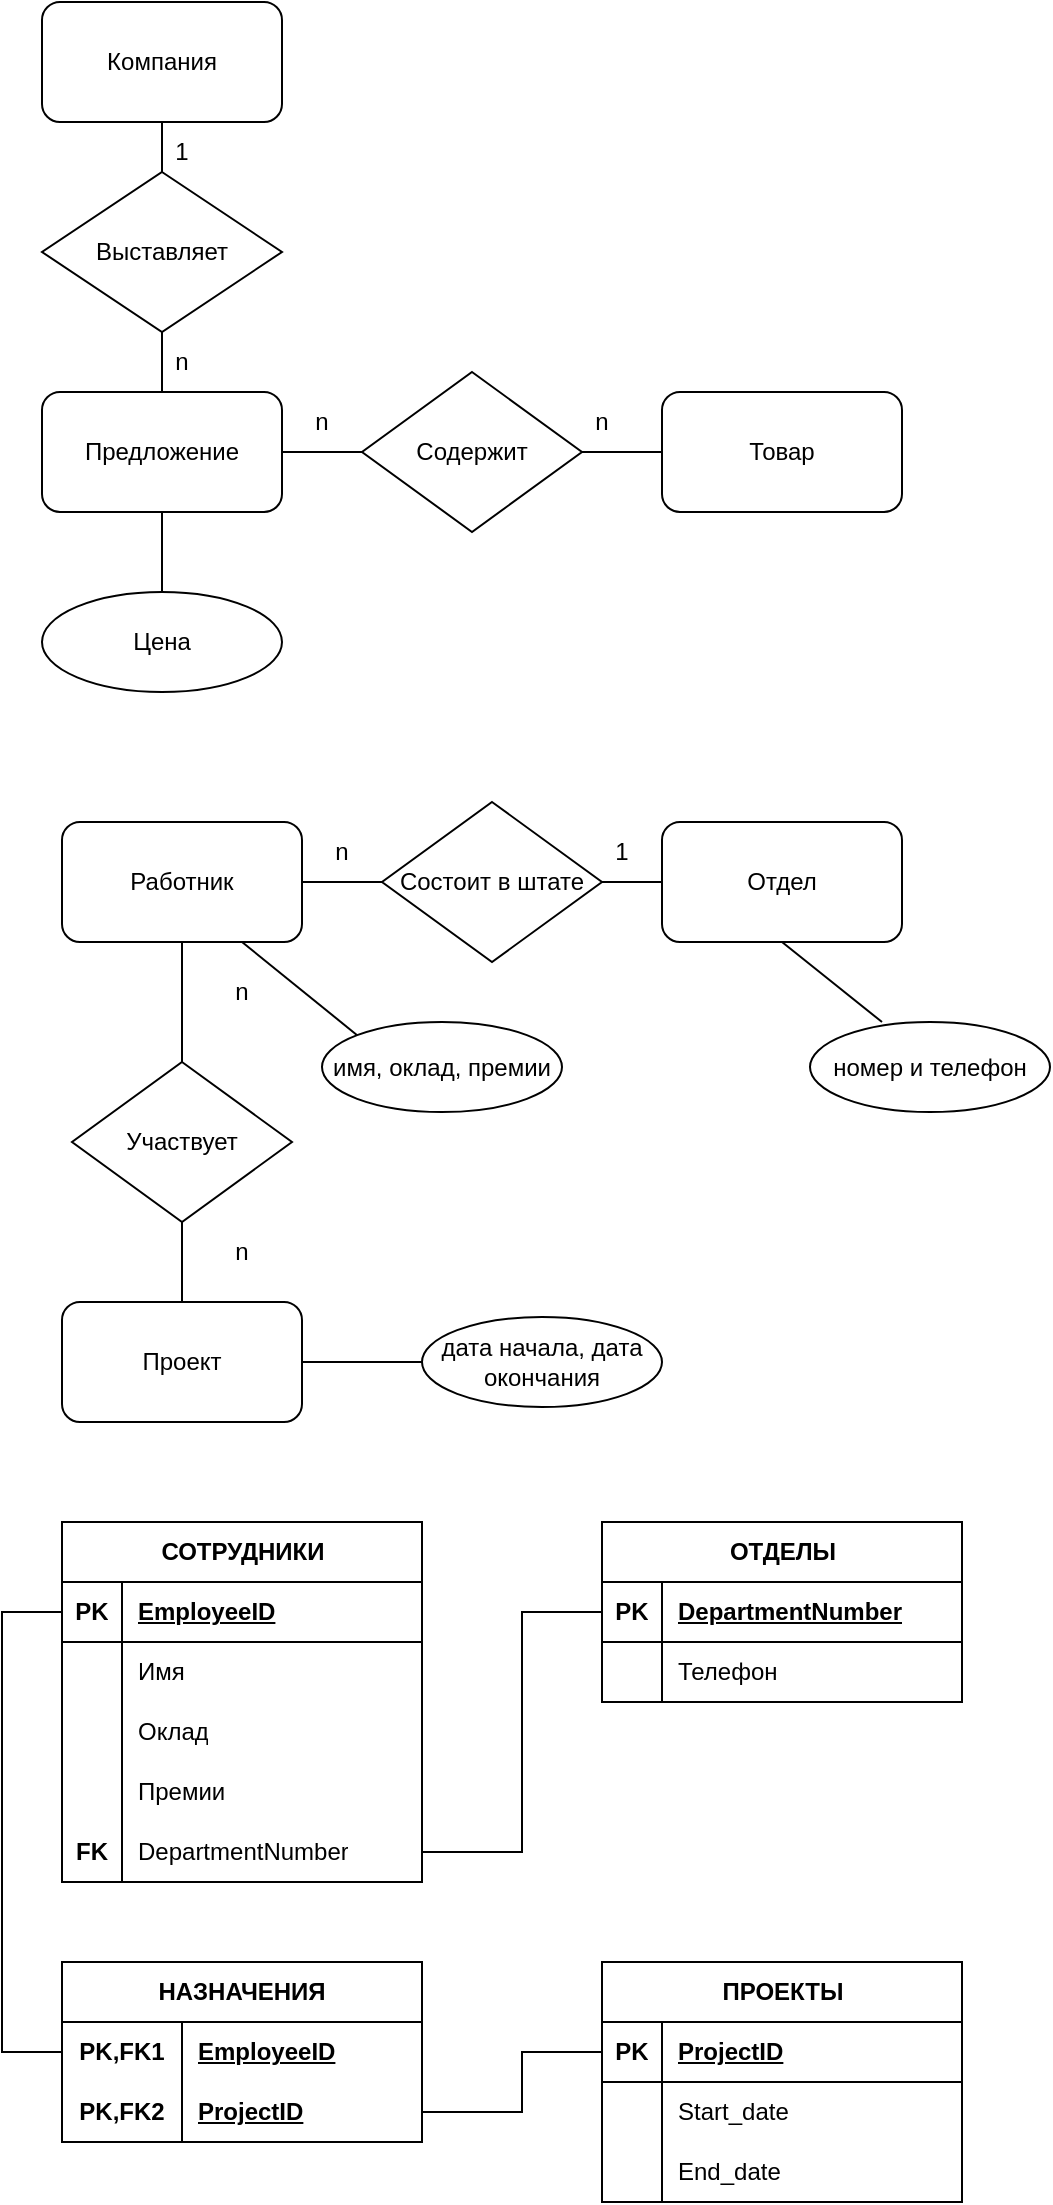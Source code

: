 <mxfile version="22.0.8" type="github">
  <diagram name="Страница — 1" id="UUHX7JxRskMSuQOFCscj">
    <mxGraphModel dx="759" dy="450" grid="1" gridSize="10" guides="1" tooltips="1" connect="1" arrows="1" fold="1" page="1" pageScale="1" pageWidth="827" pageHeight="1169" math="0" shadow="0">
      <root>
        <mxCell id="0" />
        <mxCell id="1" parent="0" />
        <mxCell id="3q322_CQMZ6XICB3UxB8-2" value="" style="rounded=1;whiteSpace=wrap;html=1;" vertex="1" parent="1">
          <mxGeometry x="30" y="30" width="120" height="60" as="geometry" />
        </mxCell>
        <mxCell id="3q322_CQMZ6XICB3UxB8-3" value="" style="rhombus;whiteSpace=wrap;html=1;" vertex="1" parent="1">
          <mxGeometry x="30" y="115" width="120" height="80" as="geometry" />
        </mxCell>
        <mxCell id="3q322_CQMZ6XICB3UxB8-4" value="Предложение" style="rounded=1;whiteSpace=wrap;html=1;" vertex="1" parent="1">
          <mxGeometry x="30" y="225" width="120" height="60" as="geometry" />
        </mxCell>
        <mxCell id="3q322_CQMZ6XICB3UxB8-5" value="Товар" style="rounded=1;whiteSpace=wrap;html=1;" vertex="1" parent="1">
          <mxGeometry x="340" y="225" width="120" height="60" as="geometry" />
        </mxCell>
        <mxCell id="3q322_CQMZ6XICB3UxB8-6" value="Содержит" style="rhombus;whiteSpace=wrap;html=1;" vertex="1" parent="1">
          <mxGeometry x="190" y="215" width="110" height="80" as="geometry" />
        </mxCell>
        <mxCell id="3q322_CQMZ6XICB3UxB8-8" value="" style="ellipse;whiteSpace=wrap;html=1;" vertex="1" parent="1">
          <mxGeometry x="30" y="325" width="120" height="50" as="geometry" />
        </mxCell>
        <mxCell id="3q322_CQMZ6XICB3UxB8-11" value="" style="endArrow=none;html=1;rounded=0;entryX=0.5;entryY=1;entryDx=0;entryDy=0;exitX=0.5;exitY=0;exitDx=0;exitDy=0;" edge="1" parent="1" source="3q322_CQMZ6XICB3UxB8-3" target="3q322_CQMZ6XICB3UxB8-2">
          <mxGeometry width="50" height="50" relative="1" as="geometry">
            <mxPoint x="190" y="180" as="sourcePoint" />
            <mxPoint x="240" y="130" as="targetPoint" />
          </mxGeometry>
        </mxCell>
        <mxCell id="3q322_CQMZ6XICB3UxB8-12" value="" style="endArrow=none;html=1;rounded=0;entryX=0.5;entryY=1;entryDx=0;entryDy=0;" edge="1" parent="1" source="3q322_CQMZ6XICB3UxB8-4" target="3q322_CQMZ6XICB3UxB8-3">
          <mxGeometry width="50" height="50" relative="1" as="geometry">
            <mxPoint x="70" y="245" as="sourcePoint" />
            <mxPoint x="120" y="195" as="targetPoint" />
          </mxGeometry>
        </mxCell>
        <mxCell id="3q322_CQMZ6XICB3UxB8-13" value="" style="endArrow=none;html=1;rounded=0;entryX=0;entryY=0.5;entryDx=0;entryDy=0;exitX=1;exitY=0.5;exitDx=0;exitDy=0;" edge="1" parent="1" source="3q322_CQMZ6XICB3UxB8-4" target="3q322_CQMZ6XICB3UxB8-6">
          <mxGeometry width="50" height="50" relative="1" as="geometry">
            <mxPoint x="70" y="205" as="sourcePoint" />
            <mxPoint x="120" y="155" as="targetPoint" />
          </mxGeometry>
        </mxCell>
        <mxCell id="3q322_CQMZ6XICB3UxB8-14" value="" style="endArrow=none;html=1;rounded=0;entryX=0;entryY=0.5;entryDx=0;entryDy=0;exitX=1;exitY=0.5;exitDx=0;exitDy=0;" edge="1" parent="1" source="3q322_CQMZ6XICB3UxB8-6" target="3q322_CQMZ6XICB3UxB8-5">
          <mxGeometry width="50" height="50" relative="1" as="geometry">
            <mxPoint x="70" y="205" as="sourcePoint" />
            <mxPoint x="120" y="155" as="targetPoint" />
          </mxGeometry>
        </mxCell>
        <mxCell id="3q322_CQMZ6XICB3UxB8-15" value="" style="endArrow=none;html=1;rounded=0;entryX=0.5;entryY=1;entryDx=0;entryDy=0;exitX=0.5;exitY=0;exitDx=0;exitDy=0;" edge="1" parent="1" source="3q322_CQMZ6XICB3UxB8-8" target="3q322_CQMZ6XICB3UxB8-4">
          <mxGeometry width="50" height="50" relative="1" as="geometry">
            <mxPoint x="70" y="205" as="sourcePoint" />
            <mxPoint x="120" y="155" as="targetPoint" />
          </mxGeometry>
        </mxCell>
        <mxCell id="3q322_CQMZ6XICB3UxB8-16" value="Компания" style="text;html=1;strokeColor=none;fillColor=none;align=center;verticalAlign=middle;whiteSpace=wrap;rounded=0;" vertex="1" parent="1">
          <mxGeometry x="60" y="45" width="60" height="30" as="geometry" />
        </mxCell>
        <mxCell id="3q322_CQMZ6XICB3UxB8-17" value="Выставляет" style="text;html=1;strokeColor=none;fillColor=none;align=center;verticalAlign=middle;whiteSpace=wrap;rounded=0;" vertex="1" parent="1">
          <mxGeometry x="60" y="140" width="60" height="30" as="geometry" />
        </mxCell>
        <mxCell id="3q322_CQMZ6XICB3UxB8-18" value="1" style="text;html=1;strokeColor=none;fillColor=none;align=center;verticalAlign=middle;whiteSpace=wrap;rounded=0;" vertex="1" parent="1">
          <mxGeometry x="70" y="90" width="60" height="30" as="geometry" />
        </mxCell>
        <mxCell id="3q322_CQMZ6XICB3UxB8-19" value="n" style="text;html=1;strokeColor=none;fillColor=none;align=center;verticalAlign=middle;whiteSpace=wrap;rounded=0;" vertex="1" parent="1">
          <mxGeometry x="70" y="195" width="60" height="30" as="geometry" />
        </mxCell>
        <mxCell id="3q322_CQMZ6XICB3UxB8-20" value="Цена" style="text;html=1;strokeColor=none;fillColor=none;align=center;verticalAlign=middle;whiteSpace=wrap;rounded=0;" vertex="1" parent="1">
          <mxGeometry x="60" y="335" width="60" height="30" as="geometry" />
        </mxCell>
        <mxCell id="3q322_CQMZ6XICB3UxB8-21" value="n" style="text;html=1;strokeColor=none;fillColor=none;align=center;verticalAlign=middle;whiteSpace=wrap;rounded=0;" vertex="1" parent="1">
          <mxGeometry x="140" y="225" width="60" height="30" as="geometry" />
        </mxCell>
        <mxCell id="3q322_CQMZ6XICB3UxB8-22" value="n" style="text;html=1;strokeColor=none;fillColor=none;align=center;verticalAlign=middle;whiteSpace=wrap;rounded=0;" vertex="1" parent="1">
          <mxGeometry x="280" y="225" width="60" height="30" as="geometry" />
        </mxCell>
        <mxCell id="3q322_CQMZ6XICB3UxB8-23" value="" style="rounded=1;whiteSpace=wrap;html=1;" vertex="1" parent="1">
          <mxGeometry x="40" y="440" width="120" height="60" as="geometry" />
        </mxCell>
        <mxCell id="3q322_CQMZ6XICB3UxB8-24" value="" style="rounded=1;whiteSpace=wrap;html=1;" vertex="1" parent="1">
          <mxGeometry x="340" y="440" width="120" height="60" as="geometry" />
        </mxCell>
        <mxCell id="3q322_CQMZ6XICB3UxB8-25" value="Состоит в штате" style="rhombus;whiteSpace=wrap;html=1;" vertex="1" parent="1">
          <mxGeometry x="200" y="430" width="110" height="80" as="geometry" />
        </mxCell>
        <mxCell id="3q322_CQMZ6XICB3UxB8-26" value="" style="endArrow=none;html=1;rounded=0;entryX=0;entryY=0.5;entryDx=0;entryDy=0;" edge="1" parent="1" target="3q322_CQMZ6XICB3UxB8-25">
          <mxGeometry width="50" height="50" relative="1" as="geometry">
            <mxPoint x="160" y="470" as="sourcePoint" />
            <mxPoint x="120" y="400" as="targetPoint" />
          </mxGeometry>
        </mxCell>
        <mxCell id="3q322_CQMZ6XICB3UxB8-27" value="" style="endArrow=none;html=1;rounded=0;entryX=0;entryY=0.5;entryDx=0;entryDy=0;exitX=1;exitY=0.5;exitDx=0;exitDy=0;" edge="1" parent="1" source="3q322_CQMZ6XICB3UxB8-25" target="3q322_CQMZ6XICB3UxB8-24">
          <mxGeometry width="50" height="50" relative="1" as="geometry">
            <mxPoint x="70" y="450" as="sourcePoint" />
            <mxPoint x="120" y="400" as="targetPoint" />
          </mxGeometry>
        </mxCell>
        <mxCell id="3q322_CQMZ6XICB3UxB8-28" value="Работник" style="text;html=1;strokeColor=none;fillColor=none;align=center;verticalAlign=middle;whiteSpace=wrap;rounded=0;" vertex="1" parent="1">
          <mxGeometry x="70" y="455" width="60" height="30" as="geometry" />
        </mxCell>
        <mxCell id="3q322_CQMZ6XICB3UxB8-29" value="Отдел" style="text;html=1;strokeColor=none;fillColor=none;align=center;verticalAlign=middle;whiteSpace=wrap;rounded=0;" vertex="1" parent="1">
          <mxGeometry x="370" y="455" width="60" height="30" as="geometry" />
        </mxCell>
        <mxCell id="3q322_CQMZ6XICB3UxB8-30" value="" style="endArrow=none;html=1;rounded=0;entryX=0.5;entryY=1;entryDx=0;entryDy=0;" edge="1" parent="1" target="3q322_CQMZ6XICB3UxB8-23">
          <mxGeometry width="50" height="50" relative="1" as="geometry">
            <mxPoint x="100" y="560" as="sourcePoint" />
            <mxPoint x="120" y="400" as="targetPoint" />
          </mxGeometry>
        </mxCell>
        <mxCell id="3q322_CQMZ6XICB3UxB8-31" value="" style="rhombus;whiteSpace=wrap;html=1;" vertex="1" parent="1">
          <mxGeometry x="45" y="560" width="110" height="80" as="geometry" />
        </mxCell>
        <mxCell id="3q322_CQMZ6XICB3UxB8-32" value="" style="endArrow=none;html=1;rounded=0;entryX=0.5;entryY=1;entryDx=0;entryDy=0;" edge="1" parent="1" target="3q322_CQMZ6XICB3UxB8-31">
          <mxGeometry width="50" height="50" relative="1" as="geometry">
            <mxPoint x="100" y="690" as="sourcePoint" />
            <mxPoint x="120" y="640" as="targetPoint" />
          </mxGeometry>
        </mxCell>
        <mxCell id="3q322_CQMZ6XICB3UxB8-33" value="Участвует" style="text;html=1;strokeColor=none;fillColor=none;align=center;verticalAlign=middle;whiteSpace=wrap;rounded=0;" vertex="1" parent="1">
          <mxGeometry x="70" y="585" width="60" height="30" as="geometry" />
        </mxCell>
        <mxCell id="3q322_CQMZ6XICB3UxB8-34" value="" style="rounded=1;whiteSpace=wrap;html=1;" vertex="1" parent="1">
          <mxGeometry x="40" y="680" width="120" height="60" as="geometry" />
        </mxCell>
        <mxCell id="3q322_CQMZ6XICB3UxB8-35" value="Проект" style="text;html=1;strokeColor=none;fillColor=none;align=center;verticalAlign=middle;whiteSpace=wrap;rounded=0;" vertex="1" parent="1">
          <mxGeometry x="70" y="695" width="60" height="30" as="geometry" />
        </mxCell>
        <mxCell id="3q322_CQMZ6XICB3UxB8-36" value="n" style="text;html=1;strokeColor=none;fillColor=none;align=center;verticalAlign=middle;whiteSpace=wrap;rounded=0;" vertex="1" parent="1">
          <mxGeometry x="150" y="440" width="60" height="30" as="geometry" />
        </mxCell>
        <mxCell id="3q322_CQMZ6XICB3UxB8-37" value="1" style="text;html=1;strokeColor=none;fillColor=none;align=center;verticalAlign=middle;whiteSpace=wrap;rounded=0;" vertex="1" parent="1">
          <mxGeometry x="290" y="440" width="60" height="30" as="geometry" />
        </mxCell>
        <mxCell id="3q322_CQMZ6XICB3UxB8-38" value="n" style="text;html=1;strokeColor=none;fillColor=none;align=center;verticalAlign=middle;whiteSpace=wrap;rounded=0;" vertex="1" parent="1">
          <mxGeometry x="100" y="510" width="60" height="30" as="geometry" />
        </mxCell>
        <mxCell id="3q322_CQMZ6XICB3UxB8-39" value="n" style="text;html=1;strokeColor=none;fillColor=none;align=center;verticalAlign=middle;whiteSpace=wrap;rounded=0;" vertex="1" parent="1">
          <mxGeometry x="100" y="640" width="60" height="30" as="geometry" />
        </mxCell>
        <mxCell id="3q322_CQMZ6XICB3UxB8-40" value="имя, оклад, премии" style="ellipse;whiteSpace=wrap;html=1;" vertex="1" parent="1">
          <mxGeometry x="170" y="540" width="120" height="45" as="geometry" />
        </mxCell>
        <mxCell id="3q322_CQMZ6XICB3UxB8-41" value="" style="endArrow=none;html=1;rounded=0;entryX=0.75;entryY=1;entryDx=0;entryDy=0;exitX=0;exitY=0;exitDx=0;exitDy=0;" edge="1" parent="1" source="3q322_CQMZ6XICB3UxB8-40" target="3q322_CQMZ6XICB3UxB8-23">
          <mxGeometry width="50" height="50" relative="1" as="geometry">
            <mxPoint x="70" y="600" as="sourcePoint" />
            <mxPoint x="120" y="550" as="targetPoint" />
          </mxGeometry>
        </mxCell>
        <mxCell id="3q322_CQMZ6XICB3UxB8-43" value="" style="endArrow=none;html=1;rounded=0;entryX=0.5;entryY=1;entryDx=0;entryDy=0;" edge="1" parent="1" target="3q322_CQMZ6XICB3UxB8-24">
          <mxGeometry width="50" height="50" relative="1" as="geometry">
            <mxPoint x="450" y="540" as="sourcePoint" />
            <mxPoint x="120" y="550" as="targetPoint" />
          </mxGeometry>
        </mxCell>
        <mxCell id="3q322_CQMZ6XICB3UxB8-44" value="номер и телефон" style="ellipse;whiteSpace=wrap;html=1;" vertex="1" parent="1">
          <mxGeometry x="414" y="540" width="120" height="45" as="geometry" />
        </mxCell>
        <mxCell id="3q322_CQMZ6XICB3UxB8-45" value="дата начала, дата окончания" style="ellipse;whiteSpace=wrap;html=1;" vertex="1" parent="1">
          <mxGeometry x="220" y="687.5" width="120" height="45" as="geometry" />
        </mxCell>
        <mxCell id="3q322_CQMZ6XICB3UxB8-46" value="" style="endArrow=none;html=1;rounded=0;entryX=0;entryY=0.5;entryDx=0;entryDy=0;exitX=1;exitY=0.5;exitDx=0;exitDy=0;" edge="1" parent="1" source="3q322_CQMZ6XICB3UxB8-34" target="3q322_CQMZ6XICB3UxB8-45">
          <mxGeometry width="50" height="50" relative="1" as="geometry">
            <mxPoint x="140" y="720" as="sourcePoint" />
            <mxPoint x="190" y="670" as="targetPoint" />
          </mxGeometry>
        </mxCell>
        <mxCell id="3q322_CQMZ6XICB3UxB8-47" value="СОТРУДНИКИ" style="shape=table;startSize=30;container=1;collapsible=1;childLayout=tableLayout;fixedRows=1;rowLines=0;fontStyle=1;align=center;resizeLast=1;html=1;" vertex="1" parent="1">
          <mxGeometry x="40" y="790" width="180" height="180" as="geometry">
            <mxRectangle x="40" y="790" width="70" height="30" as="alternateBounds" />
          </mxGeometry>
        </mxCell>
        <mxCell id="3q322_CQMZ6XICB3UxB8-48" value="" style="shape=tableRow;horizontal=0;startSize=0;swimlaneHead=0;swimlaneBody=0;fillColor=none;collapsible=0;dropTarget=0;points=[[0,0.5],[1,0.5]];portConstraint=eastwest;top=0;left=0;right=0;bottom=1;" vertex="1" parent="3q322_CQMZ6XICB3UxB8-47">
          <mxGeometry y="30" width="180" height="30" as="geometry" />
        </mxCell>
        <mxCell id="3q322_CQMZ6XICB3UxB8-49" value="PK" style="shape=partialRectangle;connectable=0;fillColor=none;top=0;left=0;bottom=0;right=0;fontStyle=1;overflow=hidden;whiteSpace=wrap;html=1;" vertex="1" parent="3q322_CQMZ6XICB3UxB8-48">
          <mxGeometry width="30" height="30" as="geometry">
            <mxRectangle width="30" height="30" as="alternateBounds" />
          </mxGeometry>
        </mxCell>
        <mxCell id="3q322_CQMZ6XICB3UxB8-50" value="EmployeeID" style="shape=partialRectangle;connectable=0;fillColor=none;top=0;left=0;bottom=0;right=0;align=left;spacingLeft=6;fontStyle=5;overflow=hidden;whiteSpace=wrap;html=1;" vertex="1" parent="3q322_CQMZ6XICB3UxB8-48">
          <mxGeometry x="30" width="150" height="30" as="geometry">
            <mxRectangle width="150" height="30" as="alternateBounds" />
          </mxGeometry>
        </mxCell>
        <mxCell id="3q322_CQMZ6XICB3UxB8-51" value="" style="shape=tableRow;horizontal=0;startSize=0;swimlaneHead=0;swimlaneBody=0;fillColor=none;collapsible=0;dropTarget=0;points=[[0,0.5],[1,0.5]];portConstraint=eastwest;top=0;left=0;right=0;bottom=0;" vertex="1" parent="3q322_CQMZ6XICB3UxB8-47">
          <mxGeometry y="60" width="180" height="30" as="geometry" />
        </mxCell>
        <mxCell id="3q322_CQMZ6XICB3UxB8-52" value="" style="shape=partialRectangle;connectable=0;fillColor=none;top=0;left=0;bottom=0;right=0;editable=1;overflow=hidden;whiteSpace=wrap;html=1;" vertex="1" parent="3q322_CQMZ6XICB3UxB8-51">
          <mxGeometry width="30" height="30" as="geometry">
            <mxRectangle width="30" height="30" as="alternateBounds" />
          </mxGeometry>
        </mxCell>
        <mxCell id="3q322_CQMZ6XICB3UxB8-53" value="Имя" style="shape=partialRectangle;connectable=0;fillColor=none;top=0;left=0;bottom=0;right=0;align=left;spacingLeft=6;overflow=hidden;whiteSpace=wrap;html=1;" vertex="1" parent="3q322_CQMZ6XICB3UxB8-51">
          <mxGeometry x="30" width="150" height="30" as="geometry">
            <mxRectangle width="150" height="30" as="alternateBounds" />
          </mxGeometry>
        </mxCell>
        <mxCell id="3q322_CQMZ6XICB3UxB8-54" value="" style="shape=tableRow;horizontal=0;startSize=0;swimlaneHead=0;swimlaneBody=0;fillColor=none;collapsible=0;dropTarget=0;points=[[0,0.5],[1,0.5]];portConstraint=eastwest;top=0;left=0;right=0;bottom=0;" vertex="1" parent="3q322_CQMZ6XICB3UxB8-47">
          <mxGeometry y="90" width="180" height="30" as="geometry" />
        </mxCell>
        <mxCell id="3q322_CQMZ6XICB3UxB8-55" value="" style="shape=partialRectangle;connectable=0;fillColor=none;top=0;left=0;bottom=0;right=0;editable=1;overflow=hidden;whiteSpace=wrap;html=1;" vertex="1" parent="3q322_CQMZ6XICB3UxB8-54">
          <mxGeometry width="30" height="30" as="geometry">
            <mxRectangle width="30" height="30" as="alternateBounds" />
          </mxGeometry>
        </mxCell>
        <mxCell id="3q322_CQMZ6XICB3UxB8-56" value="Оклад" style="shape=partialRectangle;connectable=0;fillColor=none;top=0;left=0;bottom=0;right=0;align=left;spacingLeft=6;overflow=hidden;whiteSpace=wrap;html=1;" vertex="1" parent="3q322_CQMZ6XICB3UxB8-54">
          <mxGeometry x="30" width="150" height="30" as="geometry">
            <mxRectangle width="150" height="30" as="alternateBounds" />
          </mxGeometry>
        </mxCell>
        <mxCell id="3q322_CQMZ6XICB3UxB8-57" value="" style="shape=tableRow;horizontal=0;startSize=0;swimlaneHead=0;swimlaneBody=0;fillColor=none;collapsible=0;dropTarget=0;points=[[0,0.5],[1,0.5]];portConstraint=eastwest;top=0;left=0;right=0;bottom=0;" vertex="1" parent="3q322_CQMZ6XICB3UxB8-47">
          <mxGeometry y="120" width="180" height="30" as="geometry" />
        </mxCell>
        <mxCell id="3q322_CQMZ6XICB3UxB8-58" value="" style="shape=partialRectangle;connectable=0;fillColor=none;top=0;left=0;bottom=0;right=0;editable=1;overflow=hidden;whiteSpace=wrap;html=1;" vertex="1" parent="3q322_CQMZ6XICB3UxB8-57">
          <mxGeometry width="30" height="30" as="geometry">
            <mxRectangle width="30" height="30" as="alternateBounds" />
          </mxGeometry>
        </mxCell>
        <mxCell id="3q322_CQMZ6XICB3UxB8-59" value="Премии" style="shape=partialRectangle;connectable=0;fillColor=none;top=0;left=0;bottom=0;right=0;align=left;spacingLeft=6;overflow=hidden;whiteSpace=wrap;html=1;" vertex="1" parent="3q322_CQMZ6XICB3UxB8-57">
          <mxGeometry x="30" width="150" height="30" as="geometry">
            <mxRectangle width="150" height="30" as="alternateBounds" />
          </mxGeometry>
        </mxCell>
        <mxCell id="3q322_CQMZ6XICB3UxB8-102" value="" style="shape=tableRow;horizontal=0;startSize=0;swimlaneHead=0;swimlaneBody=0;fillColor=none;collapsible=0;dropTarget=0;points=[[0,0.5],[1,0.5]];portConstraint=eastwest;top=0;left=0;right=0;bottom=0;" vertex="1" parent="3q322_CQMZ6XICB3UxB8-47">
          <mxGeometry y="150" width="180" height="30" as="geometry" />
        </mxCell>
        <mxCell id="3q322_CQMZ6XICB3UxB8-103" value="&lt;b&gt;FK&lt;/b&gt;" style="shape=partialRectangle;connectable=0;fillColor=none;top=0;left=0;bottom=0;right=0;editable=1;overflow=hidden;whiteSpace=wrap;html=1;" vertex="1" parent="3q322_CQMZ6XICB3UxB8-102">
          <mxGeometry width="30" height="30" as="geometry">
            <mxRectangle width="30" height="30" as="alternateBounds" />
          </mxGeometry>
        </mxCell>
        <mxCell id="3q322_CQMZ6XICB3UxB8-104" value="DepartmentNumber" style="shape=partialRectangle;connectable=0;fillColor=none;top=0;left=0;bottom=0;right=0;align=left;spacingLeft=6;overflow=hidden;whiteSpace=wrap;html=1;" vertex="1" parent="3q322_CQMZ6XICB3UxB8-102">
          <mxGeometry x="30" width="150" height="30" as="geometry">
            <mxRectangle width="150" height="30" as="alternateBounds" />
          </mxGeometry>
        </mxCell>
        <mxCell id="3q322_CQMZ6XICB3UxB8-60" value="НАЗНАЧЕНИЯ" style="shape=table;startSize=30;container=1;collapsible=1;childLayout=tableLayout;fixedRows=1;rowLines=0;fontStyle=1;align=center;resizeLast=1;html=1;whiteSpace=wrap;" vertex="1" parent="1">
          <mxGeometry x="40" y="1010" width="180" height="90" as="geometry" />
        </mxCell>
        <mxCell id="3q322_CQMZ6XICB3UxB8-61" value="" style="shape=tableRow;horizontal=0;startSize=0;swimlaneHead=0;swimlaneBody=0;fillColor=none;collapsible=0;dropTarget=0;points=[[0,0.5],[1,0.5]];portConstraint=eastwest;top=0;left=0;right=0;bottom=0;html=1;" vertex="1" parent="3q322_CQMZ6XICB3UxB8-60">
          <mxGeometry y="30" width="180" height="30" as="geometry" />
        </mxCell>
        <mxCell id="3q322_CQMZ6XICB3UxB8-62" value="PK,FK1" style="shape=partialRectangle;connectable=0;fillColor=none;top=0;left=0;bottom=0;right=0;fontStyle=1;overflow=hidden;html=1;whiteSpace=wrap;" vertex="1" parent="3q322_CQMZ6XICB3UxB8-61">
          <mxGeometry width="60" height="30" as="geometry">
            <mxRectangle width="60" height="30" as="alternateBounds" />
          </mxGeometry>
        </mxCell>
        <mxCell id="3q322_CQMZ6XICB3UxB8-63" value="EmployeeID" style="shape=partialRectangle;connectable=0;fillColor=none;top=0;left=0;bottom=0;right=0;align=left;spacingLeft=6;fontStyle=5;overflow=hidden;html=1;whiteSpace=wrap;" vertex="1" parent="3q322_CQMZ6XICB3UxB8-61">
          <mxGeometry x="60" width="120" height="30" as="geometry">
            <mxRectangle width="120" height="30" as="alternateBounds" />
          </mxGeometry>
        </mxCell>
        <mxCell id="3q322_CQMZ6XICB3UxB8-64" value="" style="shape=tableRow;horizontal=0;startSize=0;swimlaneHead=0;swimlaneBody=0;fillColor=none;collapsible=0;dropTarget=0;points=[[0,0.5],[1,0.5]];portConstraint=eastwest;top=0;left=0;right=0;bottom=1;html=1;" vertex="1" parent="3q322_CQMZ6XICB3UxB8-60">
          <mxGeometry y="60" width="180" height="30" as="geometry" />
        </mxCell>
        <mxCell id="3q322_CQMZ6XICB3UxB8-65" value="PK,FK2" style="shape=partialRectangle;connectable=0;fillColor=none;top=0;left=0;bottom=0;right=0;fontStyle=1;overflow=hidden;html=1;whiteSpace=wrap;" vertex="1" parent="3q322_CQMZ6XICB3UxB8-64">
          <mxGeometry width="60" height="30" as="geometry">
            <mxRectangle width="60" height="30" as="alternateBounds" />
          </mxGeometry>
        </mxCell>
        <mxCell id="3q322_CQMZ6XICB3UxB8-66" value="ProjectID" style="shape=partialRectangle;connectable=0;fillColor=none;top=0;left=0;bottom=0;right=0;align=left;spacingLeft=6;fontStyle=5;overflow=hidden;html=1;whiteSpace=wrap;" vertex="1" parent="3q322_CQMZ6XICB3UxB8-64">
          <mxGeometry x="60" width="120" height="30" as="geometry">
            <mxRectangle width="120" height="30" as="alternateBounds" />
          </mxGeometry>
        </mxCell>
        <mxCell id="3q322_CQMZ6XICB3UxB8-73" value="ПРОЕКТЫ" style="shape=table;startSize=30;container=1;collapsible=1;childLayout=tableLayout;fixedRows=1;rowLines=0;fontStyle=1;align=center;resizeLast=1;html=1;" vertex="1" parent="1">
          <mxGeometry x="310" y="1010" width="180" height="120" as="geometry" />
        </mxCell>
        <mxCell id="3q322_CQMZ6XICB3UxB8-74" value="" style="shape=tableRow;horizontal=0;startSize=0;swimlaneHead=0;swimlaneBody=0;fillColor=none;collapsible=0;dropTarget=0;points=[[0,0.5],[1,0.5]];portConstraint=eastwest;top=0;left=0;right=0;bottom=1;" vertex="1" parent="3q322_CQMZ6XICB3UxB8-73">
          <mxGeometry y="30" width="180" height="30" as="geometry" />
        </mxCell>
        <mxCell id="3q322_CQMZ6XICB3UxB8-75" value="PK" style="shape=partialRectangle;connectable=0;fillColor=none;top=0;left=0;bottom=0;right=0;fontStyle=1;overflow=hidden;whiteSpace=wrap;html=1;" vertex="1" parent="3q322_CQMZ6XICB3UxB8-74">
          <mxGeometry width="30" height="30" as="geometry">
            <mxRectangle width="30" height="30" as="alternateBounds" />
          </mxGeometry>
        </mxCell>
        <mxCell id="3q322_CQMZ6XICB3UxB8-76" value="ProjectID" style="shape=partialRectangle;connectable=0;fillColor=none;top=0;left=0;bottom=0;right=0;align=left;spacingLeft=6;fontStyle=5;overflow=hidden;whiteSpace=wrap;html=1;" vertex="1" parent="3q322_CQMZ6XICB3UxB8-74">
          <mxGeometry x="30" width="150" height="30" as="geometry">
            <mxRectangle width="150" height="30" as="alternateBounds" />
          </mxGeometry>
        </mxCell>
        <mxCell id="3q322_CQMZ6XICB3UxB8-77" value="" style="shape=tableRow;horizontal=0;startSize=0;swimlaneHead=0;swimlaneBody=0;fillColor=none;collapsible=0;dropTarget=0;points=[[0,0.5],[1,0.5]];portConstraint=eastwest;top=0;left=0;right=0;bottom=0;" vertex="1" parent="3q322_CQMZ6XICB3UxB8-73">
          <mxGeometry y="60" width="180" height="30" as="geometry" />
        </mxCell>
        <mxCell id="3q322_CQMZ6XICB3UxB8-78" value="" style="shape=partialRectangle;connectable=0;fillColor=none;top=0;left=0;bottom=0;right=0;editable=1;overflow=hidden;whiteSpace=wrap;html=1;" vertex="1" parent="3q322_CQMZ6XICB3UxB8-77">
          <mxGeometry width="30" height="30" as="geometry">
            <mxRectangle width="30" height="30" as="alternateBounds" />
          </mxGeometry>
        </mxCell>
        <mxCell id="3q322_CQMZ6XICB3UxB8-79" value="Start_date" style="shape=partialRectangle;connectable=0;fillColor=none;top=0;left=0;bottom=0;right=0;align=left;spacingLeft=6;overflow=hidden;whiteSpace=wrap;html=1;" vertex="1" parent="3q322_CQMZ6XICB3UxB8-77">
          <mxGeometry x="30" width="150" height="30" as="geometry">
            <mxRectangle width="150" height="30" as="alternateBounds" />
          </mxGeometry>
        </mxCell>
        <mxCell id="3q322_CQMZ6XICB3UxB8-80" value="" style="shape=tableRow;horizontal=0;startSize=0;swimlaneHead=0;swimlaneBody=0;fillColor=none;collapsible=0;dropTarget=0;points=[[0,0.5],[1,0.5]];portConstraint=eastwest;top=0;left=0;right=0;bottom=0;" vertex="1" parent="3q322_CQMZ6XICB3UxB8-73">
          <mxGeometry y="90" width="180" height="30" as="geometry" />
        </mxCell>
        <mxCell id="3q322_CQMZ6XICB3UxB8-81" value="" style="shape=partialRectangle;connectable=0;fillColor=none;top=0;left=0;bottom=0;right=0;editable=1;overflow=hidden;whiteSpace=wrap;html=1;" vertex="1" parent="3q322_CQMZ6XICB3UxB8-80">
          <mxGeometry width="30" height="30" as="geometry">
            <mxRectangle width="30" height="30" as="alternateBounds" />
          </mxGeometry>
        </mxCell>
        <mxCell id="3q322_CQMZ6XICB3UxB8-82" value="End_date" style="shape=partialRectangle;connectable=0;fillColor=none;top=0;left=0;bottom=0;right=0;align=left;spacingLeft=6;overflow=hidden;whiteSpace=wrap;html=1;" vertex="1" parent="3q322_CQMZ6XICB3UxB8-80">
          <mxGeometry x="30" width="150" height="30" as="geometry">
            <mxRectangle width="150" height="30" as="alternateBounds" />
          </mxGeometry>
        </mxCell>
        <mxCell id="3q322_CQMZ6XICB3UxB8-86" value="ОТДЕЛЫ" style="shape=table;startSize=30;container=1;collapsible=1;childLayout=tableLayout;fixedRows=1;rowLines=0;fontStyle=1;align=center;resizeLast=1;html=1;" vertex="1" parent="1">
          <mxGeometry x="310" y="790" width="180" height="90" as="geometry" />
        </mxCell>
        <mxCell id="3q322_CQMZ6XICB3UxB8-87" value="" style="shape=tableRow;horizontal=0;startSize=0;swimlaneHead=0;swimlaneBody=0;fillColor=none;collapsible=0;dropTarget=0;points=[[0,0.5],[1,0.5]];portConstraint=eastwest;top=0;left=0;right=0;bottom=1;" vertex="1" parent="3q322_CQMZ6XICB3UxB8-86">
          <mxGeometry y="30" width="180" height="30" as="geometry" />
        </mxCell>
        <mxCell id="3q322_CQMZ6XICB3UxB8-88" value="PK" style="shape=partialRectangle;connectable=0;fillColor=none;top=0;left=0;bottom=0;right=0;fontStyle=1;overflow=hidden;whiteSpace=wrap;html=1;" vertex="1" parent="3q322_CQMZ6XICB3UxB8-87">
          <mxGeometry width="30" height="30" as="geometry">
            <mxRectangle width="30" height="30" as="alternateBounds" />
          </mxGeometry>
        </mxCell>
        <mxCell id="3q322_CQMZ6XICB3UxB8-89" value="DepartmentNumber" style="shape=partialRectangle;connectable=0;fillColor=none;top=0;left=0;bottom=0;right=0;align=left;spacingLeft=6;fontStyle=5;overflow=hidden;whiteSpace=wrap;html=1;" vertex="1" parent="3q322_CQMZ6XICB3UxB8-87">
          <mxGeometry x="30" width="150" height="30" as="geometry">
            <mxRectangle width="150" height="30" as="alternateBounds" />
          </mxGeometry>
        </mxCell>
        <mxCell id="3q322_CQMZ6XICB3UxB8-90" value="" style="shape=tableRow;horizontal=0;startSize=0;swimlaneHead=0;swimlaneBody=0;fillColor=none;collapsible=0;dropTarget=0;points=[[0,0.5],[1,0.5]];portConstraint=eastwest;top=0;left=0;right=0;bottom=0;" vertex="1" parent="3q322_CQMZ6XICB3UxB8-86">
          <mxGeometry y="60" width="180" height="30" as="geometry" />
        </mxCell>
        <mxCell id="3q322_CQMZ6XICB3UxB8-91" value="" style="shape=partialRectangle;connectable=0;fillColor=none;top=0;left=0;bottom=0;right=0;editable=1;overflow=hidden;whiteSpace=wrap;html=1;" vertex="1" parent="3q322_CQMZ6XICB3UxB8-90">
          <mxGeometry width="30" height="30" as="geometry">
            <mxRectangle width="30" height="30" as="alternateBounds" />
          </mxGeometry>
        </mxCell>
        <mxCell id="3q322_CQMZ6XICB3UxB8-92" value="Телефон" style="shape=partialRectangle;connectable=0;fillColor=none;top=0;left=0;bottom=0;right=0;align=left;spacingLeft=6;overflow=hidden;whiteSpace=wrap;html=1;" vertex="1" parent="3q322_CQMZ6XICB3UxB8-90">
          <mxGeometry x="30" width="150" height="30" as="geometry">
            <mxRectangle width="150" height="30" as="alternateBounds" />
          </mxGeometry>
        </mxCell>
        <mxCell id="3q322_CQMZ6XICB3UxB8-108" value="" style="endArrow=none;html=1;rounded=0;exitX=0;exitY=0.5;exitDx=0;exitDy=0;entryX=0;entryY=0.5;entryDx=0;entryDy=0;" edge="1" parent="1" source="3q322_CQMZ6XICB3UxB8-48" target="3q322_CQMZ6XICB3UxB8-61">
          <mxGeometry relative="1" as="geometry">
            <mxPoint x="210" y="1040" as="sourcePoint" />
            <mxPoint x="370" y="1040" as="targetPoint" />
            <Array as="points">
              <mxPoint x="10" y="835" />
              <mxPoint x="10" y="1055" />
            </Array>
          </mxGeometry>
        </mxCell>
        <mxCell id="3q322_CQMZ6XICB3UxB8-110" value="" style="endArrow=none;html=1;rounded=0;exitX=1;exitY=0.5;exitDx=0;exitDy=0;entryX=0;entryY=0.5;entryDx=0;entryDy=0;" edge="1" parent="1" source="3q322_CQMZ6XICB3UxB8-64" target="3q322_CQMZ6XICB3UxB8-74">
          <mxGeometry relative="1" as="geometry">
            <mxPoint x="210" y="1040" as="sourcePoint" />
            <mxPoint x="370" y="1040" as="targetPoint" />
            <Array as="points">
              <mxPoint x="270" y="1085" />
              <mxPoint x="270" y="1055" />
            </Array>
          </mxGeometry>
        </mxCell>
        <mxCell id="3q322_CQMZ6XICB3UxB8-111" value="" style="endArrow=none;html=1;rounded=0;exitX=1;exitY=0.5;exitDx=0;exitDy=0;entryX=0;entryY=0.5;entryDx=0;entryDy=0;" edge="1" parent="1" source="3q322_CQMZ6XICB3UxB8-102" target="3q322_CQMZ6XICB3UxB8-87">
          <mxGeometry relative="1" as="geometry">
            <mxPoint x="210" y="1040" as="sourcePoint" />
            <mxPoint x="370" y="1040" as="targetPoint" />
            <Array as="points">
              <mxPoint x="270" y="955" />
              <mxPoint x="270" y="835" />
            </Array>
          </mxGeometry>
        </mxCell>
      </root>
    </mxGraphModel>
  </diagram>
</mxfile>
